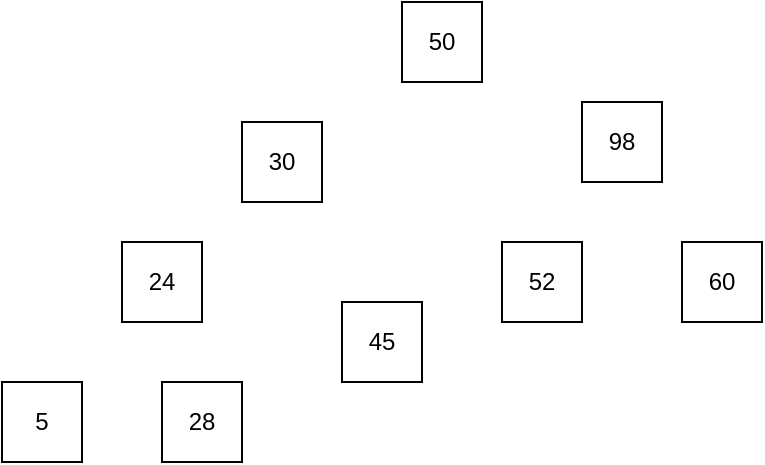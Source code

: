 <mxfile version="13.7.9" type="device"><diagram id="bz5KT-Zdp2gA3u38onNr" name="페이지-1"><mxGraphModel dx="813" dy="470" grid="1" gridSize="10" guides="1" tooltips="1" connect="1" arrows="1" fold="1" page="1" pageScale="1" pageWidth="10000" pageHeight="10000" math="0" shadow="0"><root><mxCell id="0"/><mxCell id="1" parent="0"/><mxCell id="zLZN_SMysanndtvf46uo-1" value="50" style="rounded=0;whiteSpace=wrap;html=1;" vertex="1" parent="1"><mxGeometry x="570" y="240" width="40" height="40" as="geometry"/></mxCell><mxCell id="zLZN_SMysanndtvf46uo-2" value="30" style="rounded=0;whiteSpace=wrap;html=1;" vertex="1" parent="1"><mxGeometry x="490" y="300" width="40" height="40" as="geometry"/></mxCell><mxCell id="zLZN_SMysanndtvf46uo-3" value="24" style="rounded=0;whiteSpace=wrap;html=1;" vertex="1" parent="1"><mxGeometry x="430" y="360" width="40" height="40" as="geometry"/></mxCell><mxCell id="zLZN_SMysanndtvf46uo-4" value="5" style="rounded=0;whiteSpace=wrap;html=1;" vertex="1" parent="1"><mxGeometry x="370" y="430" width="40" height="40" as="geometry"/></mxCell><mxCell id="zLZN_SMysanndtvf46uo-5" value="28" style="rounded=0;whiteSpace=wrap;html=1;" vertex="1" parent="1"><mxGeometry x="450" y="430" width="40" height="40" as="geometry"/></mxCell><mxCell id="zLZN_SMysanndtvf46uo-6" value="45" style="rounded=0;whiteSpace=wrap;html=1;" vertex="1" parent="1"><mxGeometry x="540" y="390" width="40" height="40" as="geometry"/></mxCell><mxCell id="zLZN_SMysanndtvf46uo-7" value="98" style="rounded=0;whiteSpace=wrap;html=1;" vertex="1" parent="1"><mxGeometry x="660" y="290" width="40" height="40" as="geometry"/></mxCell><mxCell id="zLZN_SMysanndtvf46uo-8" value="52" style="rounded=0;whiteSpace=wrap;html=1;" vertex="1" parent="1"><mxGeometry x="620" y="360" width="40" height="40" as="geometry"/></mxCell><mxCell id="zLZN_SMysanndtvf46uo-9" value="60" style="rounded=0;whiteSpace=wrap;html=1;" vertex="1" parent="1"><mxGeometry x="710" y="360" width="40" height="40" as="geometry"/></mxCell></root></mxGraphModel></diagram></mxfile>